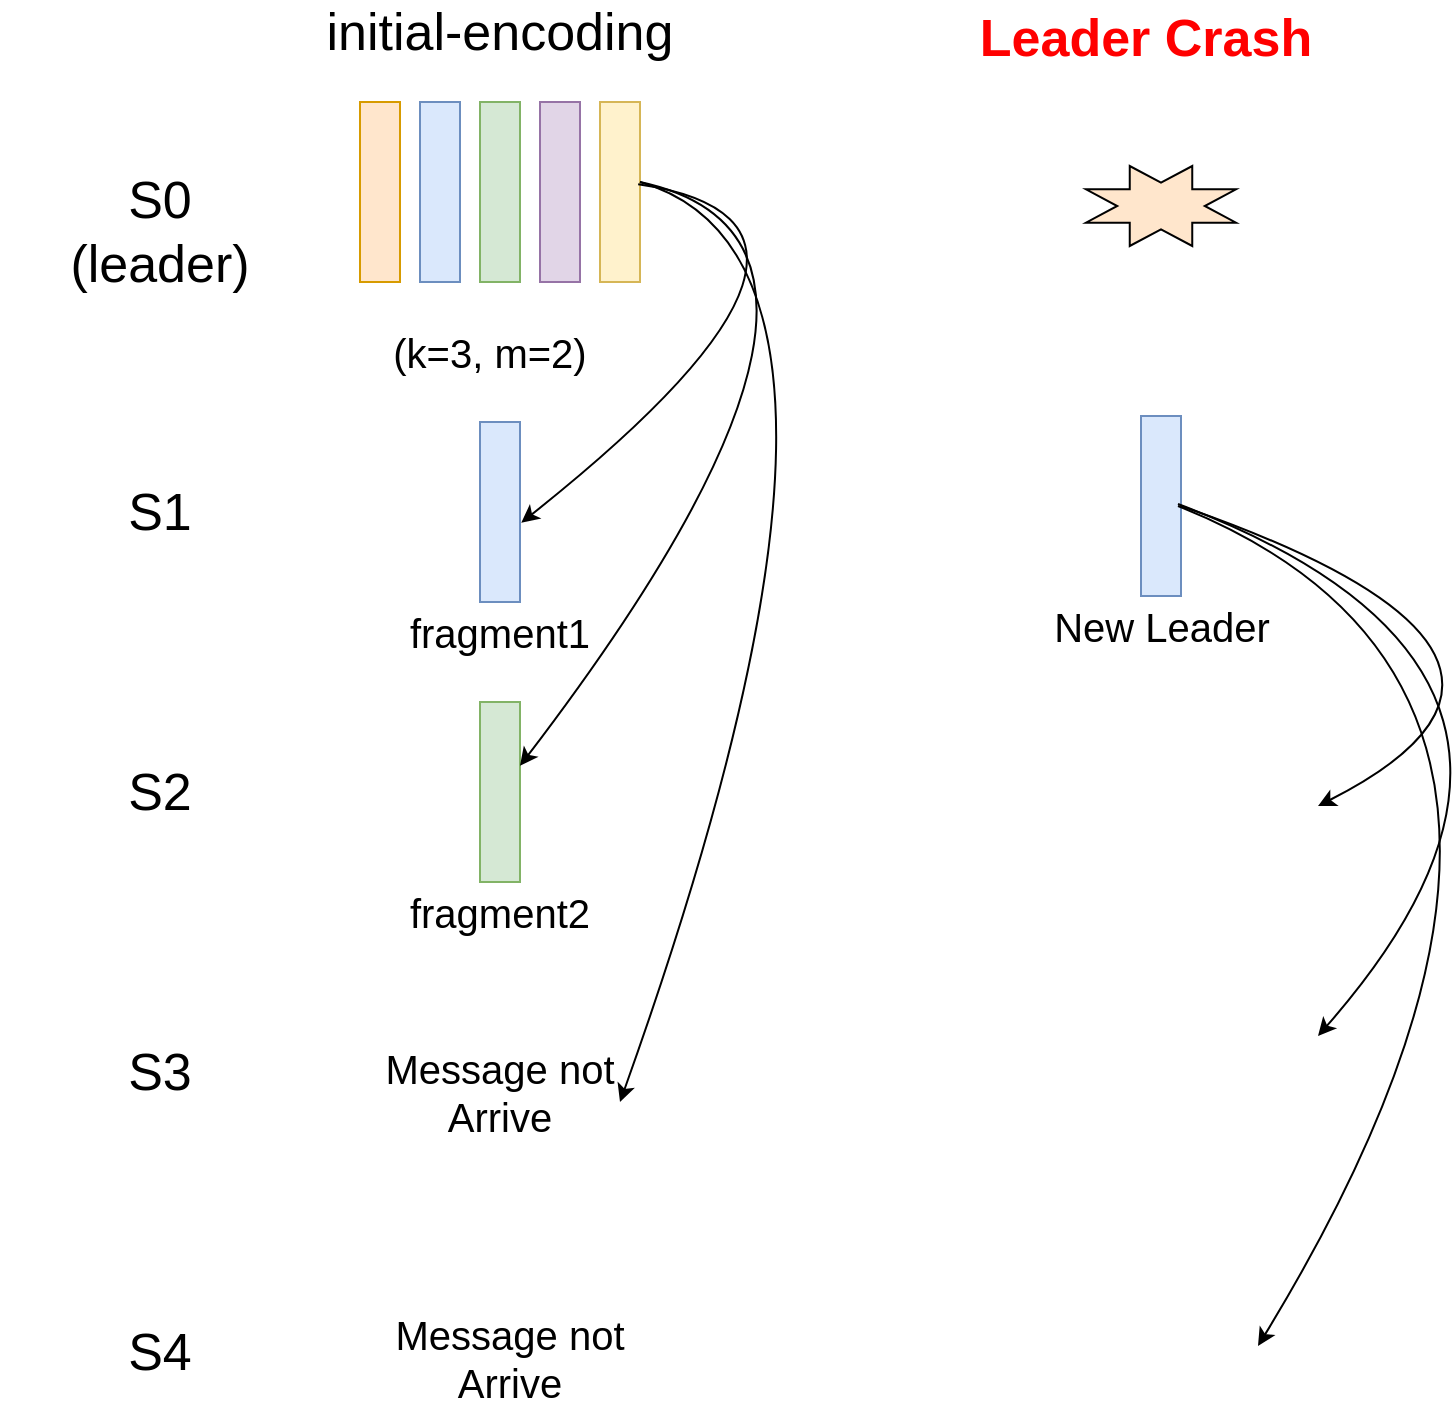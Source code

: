 <mxfile version="22.1.21" type="github">
  <diagram id="m65YbvdDa1lrMX-1JaFE" name="第 1 页">
    <mxGraphModel dx="2307" dy="1287" grid="0" gridSize="10" guides="1" tooltips="1" connect="1" arrows="1" fold="1" page="1" pageScale="1" pageWidth="3300" pageHeight="4681" math="0" shadow="0">
      <root>
        <mxCell id="0" />
        <mxCell id="1" parent="0" />
        <mxCell id="04_Secdxe5MrCqDxStES-1" value="&lt;font style=&quot;font-size: 26px;&quot;&gt;S0 &lt;br&gt;(leader)&lt;/font&gt;" style="text;html=1;strokeColor=none;fillColor=none;align=center;verticalAlign=middle;whiteSpace=wrap;rounded=0;" parent="1" vertex="1">
          <mxGeometry x="180" y="390" width="160" height="30" as="geometry" />
        </mxCell>
        <mxCell id="04_Secdxe5MrCqDxStES-2" value="&lt;font style=&quot;font-size: 26px;&quot;&gt;S3&lt;/font&gt;" style="text;html=1;strokeColor=none;fillColor=none;align=center;verticalAlign=middle;whiteSpace=wrap;rounded=0;" parent="1" vertex="1">
          <mxGeometry x="180" y="810" width="160" height="30" as="geometry" />
        </mxCell>
        <mxCell id="04_Secdxe5MrCqDxStES-3" value="&lt;font style=&quot;font-size: 26px;&quot;&gt;S1&lt;/font&gt;" style="text;html=1;strokeColor=none;fillColor=none;align=center;verticalAlign=middle;whiteSpace=wrap;rounded=0;" parent="1" vertex="1">
          <mxGeometry x="180" y="530" width="160" height="30" as="geometry" />
        </mxCell>
        <mxCell id="04_Secdxe5MrCqDxStES-4" value="&lt;font style=&quot;font-size: 26px;&quot;&gt;S4&lt;/font&gt;" style="text;html=1;strokeColor=none;fillColor=none;align=center;verticalAlign=middle;whiteSpace=wrap;rounded=0;" parent="1" vertex="1">
          <mxGeometry x="180" y="950" width="160" height="30" as="geometry" />
        </mxCell>
        <mxCell id="04_Secdxe5MrCqDxStES-5" value="&lt;font style=&quot;font-size: 26px;&quot;&gt;S2&lt;/font&gt;" style="text;html=1;strokeColor=none;fillColor=none;align=center;verticalAlign=middle;whiteSpace=wrap;rounded=0;" parent="1" vertex="1">
          <mxGeometry x="180" y="670" width="160" height="30" as="geometry" />
        </mxCell>
        <mxCell id="04_Secdxe5MrCqDxStES-6" value="" style="rounded=0;whiteSpace=wrap;html=1;fontSize=20;fillColor=#FFE6CC;strokeColor=#d79b00;fillStyle=auto;" parent="1" vertex="1">
          <mxGeometry x="360" y="340" width="20" height="90" as="geometry" />
        </mxCell>
        <mxCell id="04_Secdxe5MrCqDxStES-7" value="" style="rounded=0;whiteSpace=wrap;html=1;fontSize=20;fillColor=#dae8fc;strokeColor=#6c8ebf;fillStyle=auto;" parent="1" vertex="1">
          <mxGeometry x="390" y="340" width="20" height="90" as="geometry" />
        </mxCell>
        <mxCell id="04_Secdxe5MrCqDxStES-8" value="" style="rounded=0;whiteSpace=wrap;html=1;fontSize=20;fillColor=#d5e8d4;strokeColor=#82b366;fillStyle=auto;" parent="1" vertex="1">
          <mxGeometry x="420" y="340" width="20" height="90" as="geometry" />
        </mxCell>
        <mxCell id="04_Secdxe5MrCqDxStES-9" value="" style="rounded=0;whiteSpace=wrap;html=1;fontSize=20;fillColor=#e1d5e7;strokeColor=#9673a6;fillStyle=auto;" parent="1" vertex="1">
          <mxGeometry x="450" y="340" width="20" height="90" as="geometry" />
        </mxCell>
        <mxCell id="04_Secdxe5MrCqDxStES-10" value="" style="rounded=0;whiteSpace=wrap;html=1;fontSize=20;fillColor=#fff2cc;strokeColor=#d6b656;fillStyle=auto;" parent="1" vertex="1">
          <mxGeometry x="480" y="340" width="20" height="90" as="geometry" />
        </mxCell>
        <mxCell id="04_Secdxe5MrCqDxStES-11" value="(k=3, m=2)" style="text;html=1;strokeColor=none;fillColor=none;align=center;verticalAlign=middle;whiteSpace=wrap;rounded=0;fillStyle=auto;fontSize=20;" parent="1" vertex="1">
          <mxGeometry x="360" y="450" width="130" height="30" as="geometry" />
        </mxCell>
        <mxCell id="04_Secdxe5MrCqDxStES-12" value="" style="rounded=0;whiteSpace=wrap;html=1;fontSize=20;fillColor=#dae8fc;strokeColor=#6c8ebf;fillStyle=auto;" parent="1" vertex="1">
          <mxGeometry x="420" y="500" width="20" height="90" as="geometry" />
        </mxCell>
        <mxCell id="04_Secdxe5MrCqDxStES-13" value="" style="rounded=0;whiteSpace=wrap;html=1;fontSize=20;fillColor=#d5e8d4;strokeColor=#82b366;fillStyle=auto;" parent="1" vertex="1">
          <mxGeometry x="420" y="640" width="20" height="90" as="geometry" />
        </mxCell>
        <mxCell id="04_Secdxe5MrCqDxStES-15" value="fragment1" style="text;html=1;strokeColor=none;fillColor=none;align=center;verticalAlign=middle;whiteSpace=wrap;rounded=0;fillStyle=auto;fontSize=20;" parent="1" vertex="1">
          <mxGeometry x="365" y="590" width="130" height="30" as="geometry" />
        </mxCell>
        <mxCell id="04_Secdxe5MrCqDxStES-16" value="fragment2" style="text;html=1;strokeColor=none;fillColor=none;align=center;verticalAlign=middle;whiteSpace=wrap;rounded=0;fillStyle=auto;fontSize=20;" parent="1" vertex="1">
          <mxGeometry x="365" y="730" width="130" height="30" as="geometry" />
        </mxCell>
        <mxCell id="04_Secdxe5MrCqDxStES-18" value="" style="curved=1;endArrow=classic;html=1;rounded=0;fontSize=26;exitX=0.954;exitY=0.457;exitDx=0;exitDy=0;exitPerimeter=0;entryX=1.031;entryY=0.56;entryDx=0;entryDy=0;entryPerimeter=0;" parent="1" source="04_Secdxe5MrCqDxStES-10" target="04_Secdxe5MrCqDxStES-12" edge="1">
          <mxGeometry width="50" height="50" relative="1" as="geometry">
            <mxPoint x="660" y="560" as="sourcePoint" />
            <mxPoint x="710" y="510" as="targetPoint" />
            <Array as="points">
              <mxPoint x="630" y="400" />
            </Array>
          </mxGeometry>
        </mxCell>
        <mxCell id="04_Secdxe5MrCqDxStES-19" value="" style="curved=1;endArrow=classic;html=1;rounded=0;fontSize=26;" parent="1" target="04_Secdxe5MrCqDxStES-13" edge="1">
          <mxGeometry width="50" height="50" relative="1" as="geometry">
            <mxPoint x="500" y="380" as="sourcePoint" />
            <mxPoint x="450.62" y="560.4" as="targetPoint" />
            <Array as="points">
              <mxPoint x="640" y="410" />
            </Array>
          </mxGeometry>
        </mxCell>
        <mxCell id="04_Secdxe5MrCqDxStES-21" value="" style="verticalLabelPosition=bottom;verticalAlign=top;html=1;shape=mxgraph.basic.8_point_star;fillStyle=auto;fontSize=26;fillColor=#FFE6CC;" parent="1" vertex="1">
          <mxGeometry x="723" y="372" width="75" height="40" as="geometry" />
        </mxCell>
        <mxCell id="04_Secdxe5MrCqDxStES-33" value="initial-encoding" style="text;html=1;strokeColor=none;fillColor=none;align=center;verticalAlign=middle;whiteSpace=wrap;rounded=0;fillStyle=hatch;fontSize=26;" parent="1" vertex="1">
          <mxGeometry x="335" y="290" width="190" height="30" as="geometry" />
        </mxCell>
        <mxCell id="04_Secdxe5MrCqDxStES-43" value="" style="curved=1;endArrow=classic;html=1;rounded=0;fontSize=26;" parent="1" edge="1">
          <mxGeometry width="50" height="50" relative="1" as="geometry">
            <mxPoint x="500" y="380" as="sourcePoint" />
            <mxPoint x="490" y="840" as="targetPoint" />
            <Array as="points">
              <mxPoint x="640" y="420" />
            </Array>
          </mxGeometry>
        </mxCell>
        <mxCell id="04_Secdxe5MrCqDxStES-44" value="&lt;font style=&quot;font-size: 20px;&quot;&gt;Message not Arrive&lt;/font&gt;" style="text;html=1;strokeColor=none;fillColor=none;align=center;verticalAlign=middle;whiteSpace=wrap;rounded=0;" parent="1" vertex="1">
          <mxGeometry x="360" y="820" width="140" height="30" as="geometry" />
        </mxCell>
        <mxCell id="5ppomdDao6OfVrW-p1Yt-2" value="&lt;font style=&quot;font-size: 20px;&quot;&gt;Message not Arrive&lt;/font&gt;" style="text;html=1;strokeColor=none;fillColor=none;align=center;verticalAlign=middle;whiteSpace=wrap;rounded=0;" vertex="1" parent="1">
          <mxGeometry x="365" y="953" width="140" height="30" as="geometry" />
        </mxCell>
        <mxCell id="5ppomdDao6OfVrW-p1Yt-3" value="&lt;font color=&quot;#ff0000&quot;&gt;&lt;b&gt;Leader Crash&lt;/b&gt;&lt;/font&gt;" style="text;html=1;strokeColor=none;fillColor=none;align=center;verticalAlign=middle;whiteSpace=wrap;rounded=0;fillStyle=hatch;fontSize=26;" vertex="1" parent="1">
          <mxGeometry x="658" y="293" width="190" height="30" as="geometry" />
        </mxCell>
        <mxCell id="5ppomdDao6OfVrW-p1Yt-4" value="" style="rounded=0;whiteSpace=wrap;html=1;fontSize=20;fillColor=#dae8fc;strokeColor=#6c8ebf;fillStyle=auto;" vertex="1" parent="1">
          <mxGeometry x="750.5" y="497" width="20" height="90" as="geometry" />
        </mxCell>
        <mxCell id="5ppomdDao6OfVrW-p1Yt-5" value="New Leader" style="text;html=1;strokeColor=none;fillColor=none;align=center;verticalAlign=middle;whiteSpace=wrap;rounded=0;fillStyle=auto;fontSize=20;" vertex="1" parent="1">
          <mxGeometry x="695.5" y="587" width="130" height="30" as="geometry" />
        </mxCell>
        <mxCell id="5ppomdDao6OfVrW-p1Yt-6" value="" style="curved=1;endArrow=classic;html=1;rounded=0;fontSize=26;exitX=1;exitY=0.5;exitDx=0;exitDy=0;" edge="1" parent="1" source="5ppomdDao6OfVrW-p1Yt-4">
          <mxGeometry width="50" height="50" relative="1" as="geometry">
            <mxPoint x="856" y="598" as="sourcePoint" />
            <mxPoint x="839" y="692" as="targetPoint" />
            <Array as="points">
              <mxPoint x="987" y="617" />
            </Array>
          </mxGeometry>
        </mxCell>
        <mxCell id="5ppomdDao6OfVrW-p1Yt-7" value="" style="curved=1;endArrow=classic;html=1;rounded=0;fontSize=26;" edge="1" parent="1">
          <mxGeometry width="50" height="50" relative="1" as="geometry">
            <mxPoint x="769" y="541" as="sourcePoint" />
            <mxPoint x="839" y="807" as="targetPoint" />
            <Array as="points">
              <mxPoint x="997" y="627" />
            </Array>
          </mxGeometry>
        </mxCell>
        <mxCell id="5ppomdDao6OfVrW-p1Yt-8" value="" style="curved=1;endArrow=classic;html=1;rounded=0;fontSize=26;" edge="1" parent="1">
          <mxGeometry width="50" height="50" relative="1" as="geometry">
            <mxPoint x="769" y="542" as="sourcePoint" />
            <mxPoint x="809" y="962" as="targetPoint" />
            <Array as="points">
              <mxPoint x="1007" y="637" />
            </Array>
          </mxGeometry>
        </mxCell>
      </root>
    </mxGraphModel>
  </diagram>
</mxfile>
